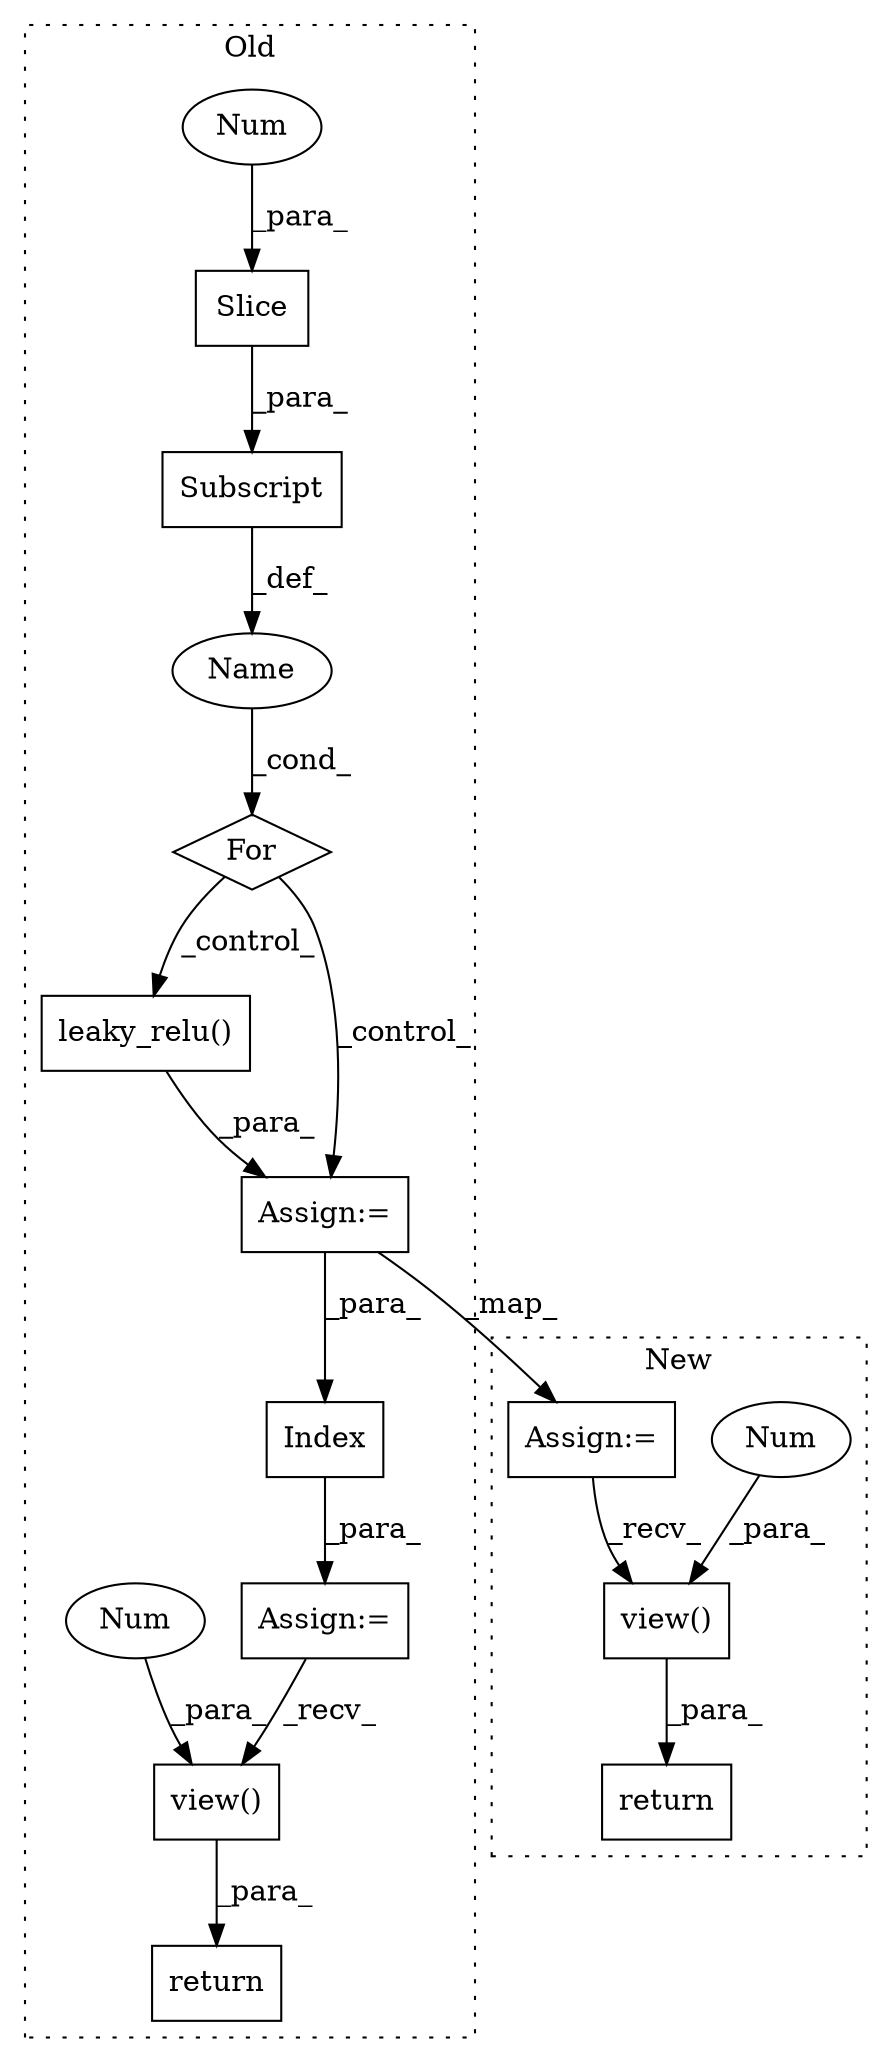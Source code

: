 digraph G {
subgraph cluster0 {
1 [label="Slice" a="80" s="13970" l="3" shape="box"];
4 [label="Num" a="76" s="13971" l="2" shape="ellipse"];
5 [label="Subscript" a="63" s="13960,0" l="14,0" shape="box"];
6 [label="For" a="107" s="13948,13974" l="4,14" shape="diamond"];
7 [label="leaky_relu()" a="75" s="14005,14025" l="13,1" shape="box"];
8 [label="Index" a="46" s="14040,14055" l="14,1" shape="box"];
9 [label="view()" a="75" s="14088,14119" l="23,1" shape="box"];
10 [label="Name" a="87" s="13952" l="4" shape="ellipse"];
11 [label="Num" a="76" s="14117" l="2" shape="ellipse"];
12 [label="Assign:=" a="68" s="14037" l="3" shape="box"];
14 [label="return" a="93" s="14081" l="7" shape="box"];
15 [label="Assign:=" a="68" s="13989" l="3" shape="box"];
label = "Old";
style="dotted";
}
subgraph cluster1 {
2 [label="view()" a="75" s="13929,13960" l="23,1" shape="box"];
3 [label="Num" a="76" s="13958" l="2" shape="ellipse"];
13 [label="return" a="93" s="13922" l="7" shape="box"];
16 [label="Assign:=" a="68" s="13899" l="3" shape="box"];
label = "New";
style="dotted";
}
1 -> 5 [label="_para_"];
2 -> 13 [label="_para_"];
3 -> 2 [label="_para_"];
4 -> 1 [label="_para_"];
5 -> 10 [label="_def_"];
6 -> 15 [label="_control_"];
6 -> 7 [label="_control_"];
7 -> 15 [label="_para_"];
8 -> 12 [label="_para_"];
9 -> 14 [label="_para_"];
10 -> 6 [label="_cond_"];
11 -> 9 [label="_para_"];
12 -> 9 [label="_recv_"];
15 -> 8 [label="_para_"];
15 -> 16 [label="_map_"];
16 -> 2 [label="_recv_"];
}
